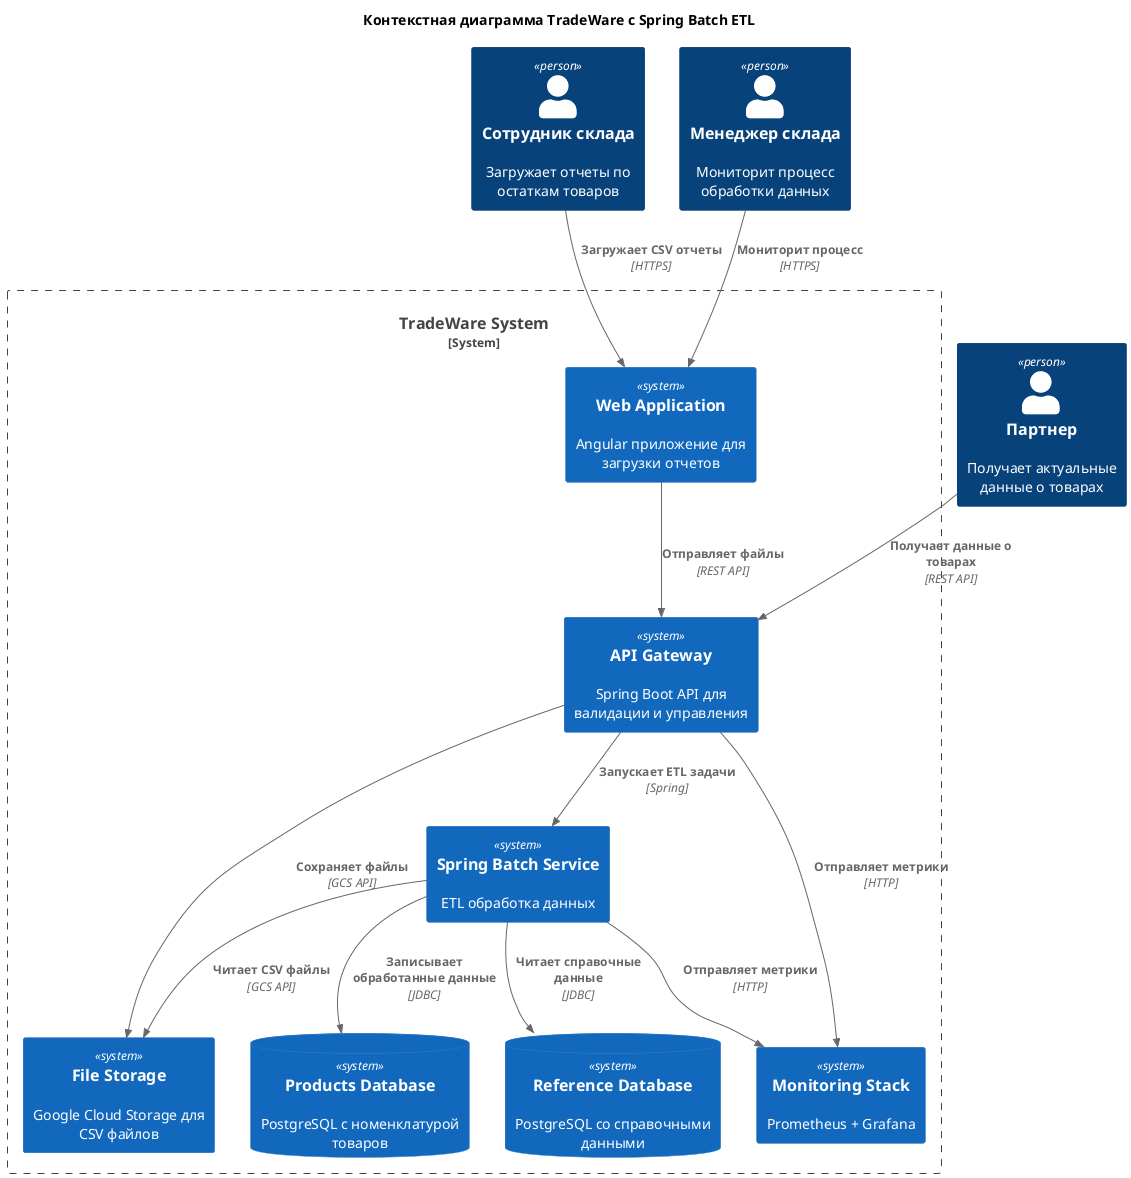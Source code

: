 @startuml
!include <C4/C4_Context>

title Контекстная диаграмма TradeWare с Spring Batch ETL

!define DIRECTION top to bottom direction
!define LAYOUT_WITH_LEGEND()

Person(warehouse_employee, "Сотрудник склада", "Загружает отчеты по остаткам товаров")
Person(warehouse_manager, "Менеджер склада", "Мониторит процесс обработки данных")
Person(partner, "Партнер", "Получает актуальные данные о товарах")

System_Boundary(tradeware_system, "TradeWare System") {
    System(web_app, "Web Application", "Angular приложение для загрузки отчетов")
    System(api_gateway, "API Gateway", "Spring Boot API для валидации и управления")
    System(batch_service, "Spring Batch Service", "ETL обработка данных")
    SystemDb(products_db, "Products Database", "PostgreSQL с номенклатурой товаров")
    SystemDb(reference_db, "Reference Database", "PostgreSQL со справочными данными")
    System(file_storage, "File Storage", "Google Cloud Storage для CSV файлов")
    System(monitoring, "Monitoring Stack", "Prometheus + Grafana")
}

Rel(warehouse_employee, web_app, "Загружает CSV отчеты", "HTTPS")
Rel(warehouse_manager, web_app, "Мониторит процесс", "HTTPS")
Rel(partner, api_gateway, "Получает данные о товарах", "REST API")

Rel(web_app, api_gateway, "Отправляет файлы", "REST API")
Rel(api_gateway, batch_service, "Запускает ETL задачи", "Spring")
Rel(api_gateway, file_storage, "Сохраняет файлы", "GCS API")

Rel(batch_service, file_storage, "Читает CSV файлы", "GCS API")
Rel(batch_service, reference_db, "Читает справочные данные", "JDBC")
Rel(batch_service, products_db, "Записывает обработанные данные", "JDBC")

Rel(batch_service, monitoring, "Отправляет метрики", "HTTP")
Rel(api_gateway, monitoring, "Отправляет метрики", "HTTP")

@enduml
